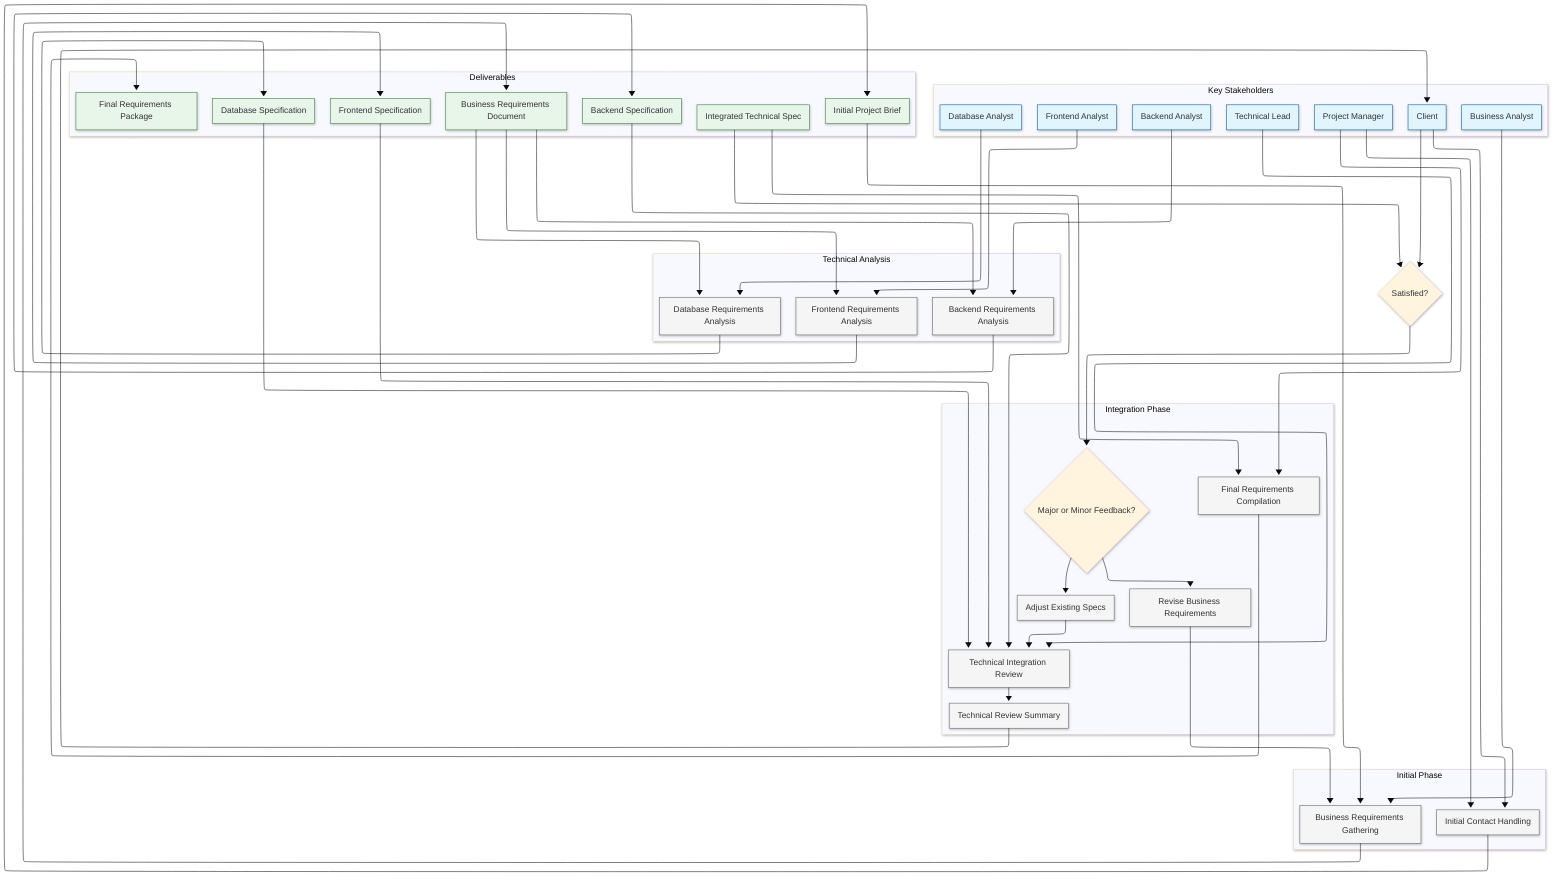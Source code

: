 ---
config:
  theme: base
  look: neo
  layout: elk
---
flowchart TB
 subgraph Agents["Key Stakeholders"]
        PM["Project Manager"]
        BA["Business Analyst"]
        FA["Frontend Analyst"]
        BEA["Backend Analyst"]
        DA["Database Analyst"]
        TL["Technical Lead"]
        Client["Client"]
  end
 subgraph Initial_Phase["Initial Phase"]
        T1["Initial Contact Handling"]
        T2["Business Requirements Gathering"]
  end
 subgraph Technical_Analysis["Technical Analysis"]
    direction TB
        T3["Frontend Requirements Analysis"]
        T4["Backend Requirements Analysis"]
        T5["Database Requirements Analysis"]
  end
 subgraph Integration_Phase["Integration Phase"]
        T6["Technical Integration Review"]
        Summary["Technical Review Summary"]
        Decision{"Major or Minor Feedback?"}
        Minor["Adjust Existing Specs"]
        Major["Revise Business Requirements"]
        T7["Final Requirements Compilation"]
  end
 subgraph Outputs["Deliverables"]
        O1["Initial Project Brief"]
        O2["Business Requirements Document"]
        O3["Frontend Specification"]
        O4["Backend Specification"]
        O5["Database Specification"]
        O6["Integrated Technical Spec"]
        O7["Final Requirements Package"]
  end
    Client --> T1 & ClientSatisfaction{"Satisfied?"}
    PM --> T1 & T7
    T1 --> O1
    O1 --> T2
    BA --> T2
    T2 --> O2
    O2 --> T3 & T4 & T5
    FA --> T3
    BEA --> T4
    DA --> T5
    T3 --> O3
    T4 --> O4
    T5 --> O5
    O3 --> T6
    O4 --> T6
    O5 --> T6
    TL --> T6
    T6 --> Summary
    Summary --> Client
    Decision --> Minor & Major
    Minor --> T6
    Major --> T2
    O6 --> T7 & ClientSatisfaction
    T7 --> O7
    ClientSatisfaction --> Decision
     PM:::agent
     BA:::agent
     FA:::agent
     BEA:::agent
     DA:::agent
     TL:::agent
     Client:::agent
     T1:::task
     T2:::task
     T3:::task
     T4:::task
     T5:::task
     T6:::task
     Summary:::task
     Minor:::task
     Major:::task
     T7:::task
     O1:::output
     O2:::output
     O3:::output
     O4:::output
     O5:::output
     O6:::output
     O7:::output
    classDef agent fill:#e1f5fe,stroke:#01579b
    classDef task fill:#f5f5f5,stroke:#616161
    classDef output fill:#e8f5e9,stroke:#2e7d32